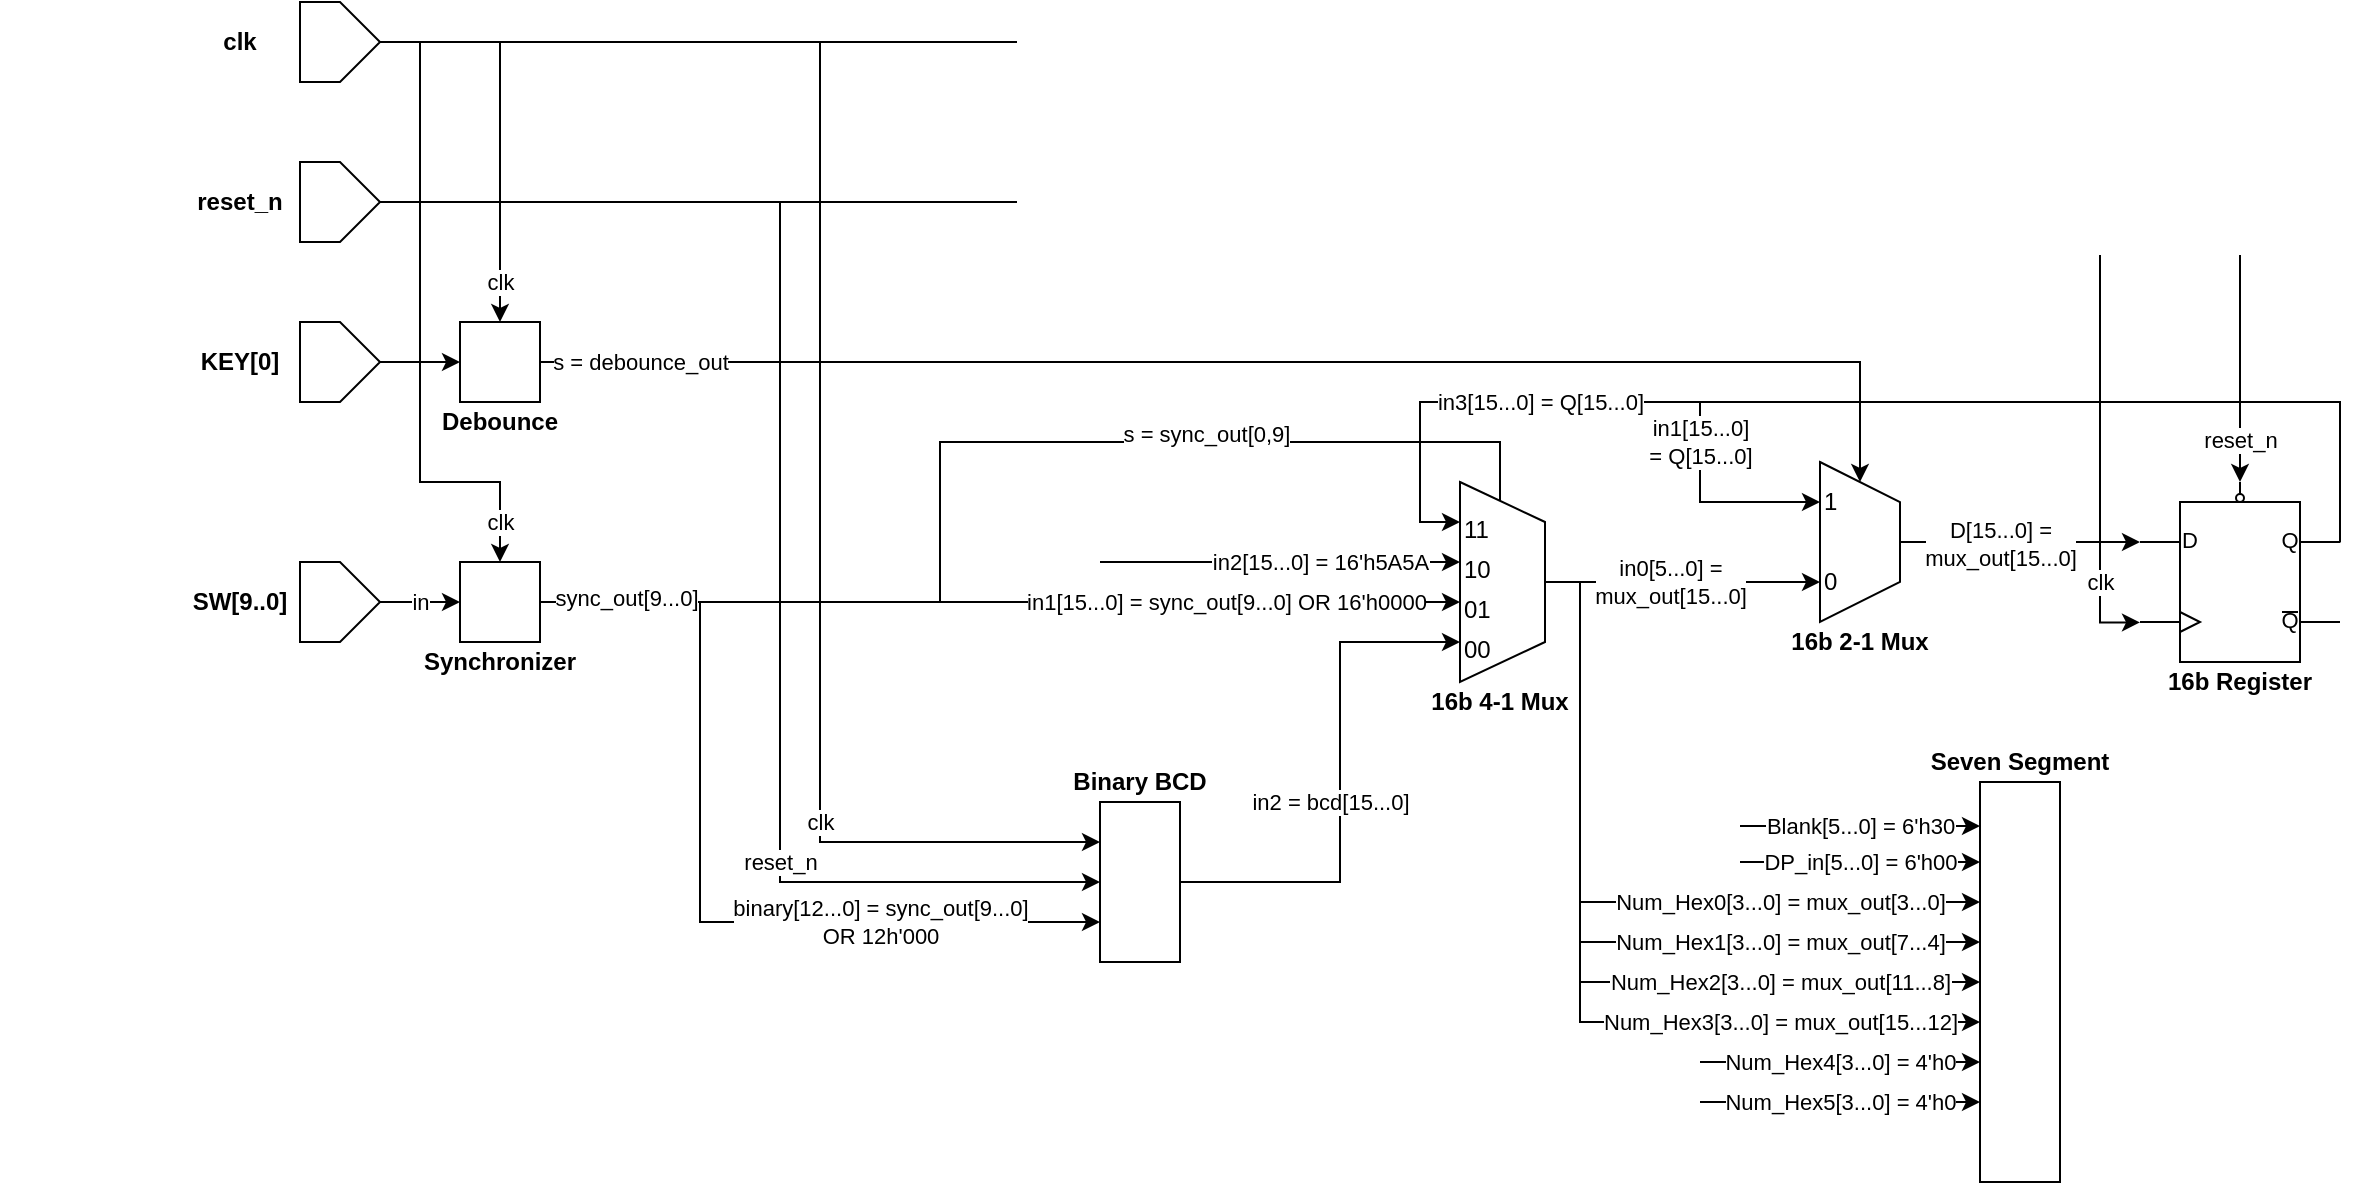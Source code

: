 <mxfile compressed="false" version="13.7.9" type="github">
  <diagram id="uD6p33Z857GaYZzYAN43" name="Page-1">
    <mxGraphModel dx="1168" dy="1277" grid="1" gridSize="10" guides="1" tooltips="1" connect="1" arrows="1" fold="1" page="0" pageScale="1" pageWidth="850" pageHeight="1100" math="0" shadow="0">
      <root>
        <mxCell id="0" />
        <mxCell id="1" parent="0" />
        <mxCell id="gU50jgJ4w8s5qQlBn3Q9-7" value="" style="group" vertex="1" connectable="0" parent="1">
          <mxGeometry x="170" y="320" width="110" height="40" as="geometry" />
        </mxCell>
        <mxCell id="gU50jgJ4w8s5qQlBn3Q9-5" value="" style="shape=offPageConnector;whiteSpace=wrap;html=1;rotation=-90;size=0.5;" vertex="1" parent="gU50jgJ4w8s5qQlBn3Q9-7">
          <mxGeometry x="150" width="40" height="40" as="geometry" />
        </mxCell>
        <mxCell id="gU50jgJ4w8s5qQlBn3Q9-10" value="" style="group" vertex="1" connectable="0" parent="1">
          <mxGeometry x="400" y="180" width="40" height="60" as="geometry" />
        </mxCell>
        <mxCell id="gU50jgJ4w8s5qQlBn3Q9-8" value="" style="rounded=0;whiteSpace=wrap;html=1;" vertex="1" parent="gU50jgJ4w8s5qQlBn3Q9-10">
          <mxGeometry y="20" width="40" height="40" as="geometry" />
        </mxCell>
        <mxCell id="gU50jgJ4w8s5qQlBn3Q9-11" value="" style="group" vertex="1" connectable="0" parent="1">
          <mxGeometry x="400" y="300" width="40" height="60" as="geometry" />
        </mxCell>
        <mxCell id="gU50jgJ4w8s5qQlBn3Q9-12" value="" style="rounded=0;whiteSpace=wrap;html=1;" vertex="1" parent="gU50jgJ4w8s5qQlBn3Q9-11">
          <mxGeometry y="20" width="40" height="40" as="geometry" />
        </mxCell>
        <mxCell id="gU50jgJ4w8s5qQlBn3Q9-17" value="" style="group" vertex="1" connectable="0" parent="1">
          <mxGeometry x="170" y="200" width="110" height="40" as="geometry" />
        </mxCell>
        <mxCell id="gU50jgJ4w8s5qQlBn3Q9-18" value="" style="shape=offPageConnector;whiteSpace=wrap;html=1;rotation=-90;size=0.5;" vertex="1" parent="gU50jgJ4w8s5qQlBn3Q9-17">
          <mxGeometry x="150" width="40" height="40" as="geometry" />
        </mxCell>
        <mxCell id="gU50jgJ4w8s5qQlBn3Q9-26" value="" style="group" vertex="1" connectable="0" parent="gU50jgJ4w8s5qQlBn3Q9-17">
          <mxGeometry y="-80" width="110" height="40" as="geometry" />
        </mxCell>
        <mxCell id="gU50jgJ4w8s5qQlBn3Q9-27" value="" style="shape=offPageConnector;whiteSpace=wrap;html=1;rotation=-90;size=0.5;" vertex="1" parent="gU50jgJ4w8s5qQlBn3Q9-26">
          <mxGeometry x="150" width="40" height="40" as="geometry" />
        </mxCell>
        <mxCell id="gU50jgJ4w8s5qQlBn3Q9-35" value="" style="group" vertex="1" connectable="0" parent="1">
          <mxGeometry x="170" y="40" width="110" height="40" as="geometry" />
        </mxCell>
        <mxCell id="gU50jgJ4w8s5qQlBn3Q9-36" value="" style="shape=offPageConnector;whiteSpace=wrap;html=1;rotation=-90;size=0.5;" vertex="1" parent="gU50jgJ4w8s5qQlBn3Q9-35">
          <mxGeometry x="150" width="40" height="40" as="geometry" />
        </mxCell>
        <mxCell id="gU50jgJ4w8s5qQlBn3Q9-44" style="edgeStyle=orthogonalEdgeStyle;rounded=0;orthogonalLoop=1;jettySize=auto;html=1;exitX=1;exitY=0.5;exitDx=0;exitDy=0;entryX=0;entryY=0.5;entryDx=0;entryDy=0;" edge="1" parent="1" source="gU50jgJ4w8s5qQlBn3Q9-24" target="gU50jgJ4w8s5qQlBn3Q9-85">
          <mxGeometry relative="1" as="geometry">
            <mxPoint x="740" y="360" as="targetPoint" />
            <Array as="points">
              <mxPoint x="840" y="480" />
              <mxPoint x="840" y="360" />
            </Array>
          </mxGeometry>
        </mxCell>
        <mxCell id="gU50jgJ4w8s5qQlBn3Q9-60" value="in2 = bcd[15...0]" style="edgeLabel;html=1;align=center;verticalAlign=middle;resizable=0;points=[];" vertex="1" connectable="0" parent="gU50jgJ4w8s5qQlBn3Q9-44">
          <mxGeometry x="-0.633" y="1" relative="1" as="geometry">
            <mxPoint x="27" y="-39" as="offset" />
          </mxGeometry>
        </mxCell>
        <mxCell id="gU50jgJ4w8s5qQlBn3Q9-24" value="" style="rounded=0;whiteSpace=wrap;html=1;" vertex="1" parent="1">
          <mxGeometry x="720" y="440" width="40" height="80" as="geometry" />
        </mxCell>
        <mxCell id="gU50jgJ4w8s5qQlBn3Q9-25" value="&lt;b&gt;Binary BCD&lt;/b&gt;" style="text;html=1;strokeColor=none;fillColor=none;align=center;verticalAlign=middle;whiteSpace=wrap;rounded=0;" vertex="1" parent="1">
          <mxGeometry x="700" y="420" width="80" height="20" as="geometry" />
        </mxCell>
        <mxCell id="gU50jgJ4w8s5qQlBn3Q9-38" value="in" style="edgeStyle=orthogonalEdgeStyle;rounded=0;orthogonalLoop=1;jettySize=auto;html=1;exitX=0.5;exitY=1;exitDx=0;exitDy=0;entryX=0;entryY=0.5;entryDx=0;entryDy=0;" edge="1" parent="1" source="gU50jgJ4w8s5qQlBn3Q9-5" target="gU50jgJ4w8s5qQlBn3Q9-12">
          <mxGeometry relative="1" as="geometry" />
        </mxCell>
        <mxCell id="gU50jgJ4w8s5qQlBn3Q9-39" style="edgeStyle=orthogonalEdgeStyle;rounded=0;orthogonalLoop=1;jettySize=auto;html=1;exitX=0.5;exitY=1;exitDx=0;exitDy=0;entryX=0;entryY=0.5;entryDx=0;entryDy=0;" edge="1" parent="1" source="gU50jgJ4w8s5qQlBn3Q9-18" target="gU50jgJ4w8s5qQlBn3Q9-8">
          <mxGeometry relative="1" as="geometry" />
        </mxCell>
        <mxCell id="gU50jgJ4w8s5qQlBn3Q9-40" style="edgeStyle=orthogonalEdgeStyle;rounded=0;orthogonalLoop=1;jettySize=auto;html=1;exitX=1;exitY=0.5;exitDx=0;exitDy=0;entryX=0;entryY=0.75;entryDx=0;entryDy=0;" edge="1" parent="1" source="gU50jgJ4w8s5qQlBn3Q9-12" target="gU50jgJ4w8s5qQlBn3Q9-24">
          <mxGeometry relative="1" as="geometry">
            <mxPoint x="300" y="490" as="targetPoint" />
            <Array as="points">
              <mxPoint x="520" y="340" />
              <mxPoint x="520" y="500" />
            </Array>
          </mxGeometry>
        </mxCell>
        <mxCell id="gU50jgJ4w8s5qQlBn3Q9-72" value="&lt;div&gt;binary[12...0] = sync_out[9...0]&lt;/div&gt;&lt;div&gt;OR 12h&#39;000&lt;br&gt;&lt;/div&gt;" style="edgeLabel;html=1;align=center;verticalAlign=middle;resizable=0;points=[];" vertex="1" connectable="0" parent="gU50jgJ4w8s5qQlBn3Q9-40">
          <mxGeometry x="0.871" y="-2" relative="1" as="geometry">
            <mxPoint x="-82" y="-2" as="offset" />
          </mxGeometry>
        </mxCell>
        <mxCell id="gU50jgJ4w8s5qQlBn3Q9-41" style="edgeStyle=orthogonalEdgeStyle;rounded=0;orthogonalLoop=1;jettySize=auto;html=1;exitX=0.5;exitY=1;exitDx=0;exitDy=0;entryX=0;entryY=0.5;entryDx=0;entryDy=0;" edge="1" parent="1" source="gU50jgJ4w8s5qQlBn3Q9-27" target="gU50jgJ4w8s5qQlBn3Q9-24">
          <mxGeometry relative="1" as="geometry">
            <mxPoint x="430" y="460" as="targetPoint" />
            <Array as="points">
              <mxPoint x="560" y="140" />
              <mxPoint x="560" y="480" />
            </Array>
          </mxGeometry>
        </mxCell>
        <mxCell id="gU50jgJ4w8s5qQlBn3Q9-73" value="reset_n" style="edgeLabel;html=1;align=center;verticalAlign=middle;resizable=0;points=[];" vertex="1" connectable="0" parent="gU50jgJ4w8s5qQlBn3Q9-41">
          <mxGeometry x="0.85" y="2" relative="1" as="geometry">
            <mxPoint x="-107.5" y="-8" as="offset" />
          </mxGeometry>
        </mxCell>
        <mxCell id="gU50jgJ4w8s5qQlBn3Q9-42" style="edgeStyle=orthogonalEdgeStyle;rounded=0;orthogonalLoop=1;jettySize=auto;html=1;exitX=0.5;exitY=1;exitDx=0;exitDy=0;entryX=0;entryY=0.25;entryDx=0;entryDy=0;" edge="1" parent="1" source="gU50jgJ4w8s5qQlBn3Q9-36" target="gU50jgJ4w8s5qQlBn3Q9-24">
          <mxGeometry relative="1" as="geometry">
            <Array as="points">
              <mxPoint x="580" y="60" />
              <mxPoint x="580" y="460" />
            </Array>
          </mxGeometry>
        </mxCell>
        <mxCell id="gU50jgJ4w8s5qQlBn3Q9-74" value="clk" style="edgeLabel;html=1;align=center;verticalAlign=middle;resizable=0;points=[];" vertex="1" connectable="0" parent="gU50jgJ4w8s5qQlBn3Q9-42">
          <mxGeometry x="0.87" y="1" relative="1" as="geometry">
            <mxPoint x="-90.83" y="-9" as="offset" />
          </mxGeometry>
        </mxCell>
        <mxCell id="gU50jgJ4w8s5qQlBn3Q9-46" style="edgeStyle=orthogonalEdgeStyle;rounded=0;orthogonalLoop=1;jettySize=auto;html=1;exitX=1;exitY=0.5;exitDx=0;exitDy=0;entryX=0;entryY=0.5;entryDx=0;entryDy=0;" edge="1" parent="1" source="gU50jgJ4w8s5qQlBn3Q9-12" target="gU50jgJ4w8s5qQlBn3Q9-84">
          <mxGeometry relative="1" as="geometry">
            <mxPoint x="740" y="340" as="targetPoint" />
          </mxGeometry>
        </mxCell>
        <mxCell id="gU50jgJ4w8s5qQlBn3Q9-51" value="&lt;div&gt;in1[15...0] = sync_out[9...0] OR 16&#39;h0000&lt;br&gt;&lt;/div&gt;" style="edgeLabel;html=1;align=center;verticalAlign=middle;resizable=0;points=[];" vertex="1" connectable="0" parent="gU50jgJ4w8s5qQlBn3Q9-46">
          <mxGeometry x="0.408" relative="1" as="geometry">
            <mxPoint x="19.05" as="offset" />
          </mxGeometry>
        </mxCell>
        <mxCell id="gU50jgJ4w8s5qQlBn3Q9-48" style="edgeStyle=orthogonalEdgeStyle;rounded=0;orthogonalLoop=1;jettySize=auto;html=1;exitX=1;exitY=0.5;exitDx=0;exitDy=0;entryX=0;entryY=0.5;entryDx=0;entryDy=0;" edge="1" parent="1" source="gU50jgJ4w8s5qQlBn3Q9-12" target="gU50jgJ4w8s5qQlBn3Q9-43">
          <mxGeometry relative="1" as="geometry">
            <Array as="points">
              <mxPoint x="640" y="340" />
              <mxPoint x="640" y="260" />
              <mxPoint x="920" y="260" />
              <mxPoint x="920" y="290" />
            </Array>
          </mxGeometry>
        </mxCell>
        <mxCell id="gU50jgJ4w8s5qQlBn3Q9-50" value="s = sync_out[0,9]" style="edgeLabel;html=1;align=center;verticalAlign=middle;resizable=0;points=[];" vertex="1" connectable="0" parent="gU50jgJ4w8s5qQlBn3Q9-48">
          <mxGeometry x="0.193" relative="1" as="geometry">
            <mxPoint x="60" y="-4" as="offset" />
          </mxGeometry>
        </mxCell>
        <mxCell id="gU50jgJ4w8s5qQlBn3Q9-54" value="sync_out[9...0]" style="edgeLabel;html=1;align=center;verticalAlign=middle;resizable=0;points=[];" vertex="1" connectable="0" parent="gU50jgJ4w8s5qQlBn3Q9-48">
          <mxGeometry x="-0.959" y="2" relative="1" as="geometry">
            <mxPoint x="31" as="offset" />
          </mxGeometry>
        </mxCell>
        <mxCell id="gU50jgJ4w8s5qQlBn3Q9-53" value="" style="group" vertex="1" connectable="0" parent="1">
          <mxGeometry x="880" y="300" width="120" height="100" as="geometry" />
        </mxCell>
        <mxCell id="gU50jgJ4w8s5qQlBn3Q9-43" value="" style="shape=trapezoid;perimeter=trapezoidPerimeter;whiteSpace=wrap;html=1;fixedSize=1;rotation=90;" vertex="1" parent="gU50jgJ4w8s5qQlBn3Q9-53">
          <mxGeometry x="-8.75" y="8.75" width="100" height="42.5" as="geometry" />
        </mxCell>
        <mxCell id="gU50jgJ4w8s5qQlBn3Q9-49" value="&lt;b&gt;16b 4-1 Mux&lt;/b&gt;" style="text;html=1;strokeColor=none;fillColor=none;align=center;verticalAlign=middle;whiteSpace=wrap;rounded=0;" vertex="1" parent="gU50jgJ4w8s5qQlBn3Q9-53">
          <mxGeometry y="80" width="80" height="20" as="geometry" />
        </mxCell>
        <mxCell id="gU50jgJ4w8s5qQlBn3Q9-84" value="01" style="text;whiteSpace=wrap;html=1;align=left;" vertex="1" parent="gU50jgJ4w8s5qQlBn3Q9-53">
          <mxGeometry x="20" y="30" width="40" height="20" as="geometry" />
        </mxCell>
        <mxCell id="gU50jgJ4w8s5qQlBn3Q9-85" value="00" style="text;whiteSpace=wrap;html=1;align=left;" vertex="1" parent="gU50jgJ4w8s5qQlBn3Q9-53">
          <mxGeometry x="20" y="50" width="40" height="20" as="geometry" />
        </mxCell>
        <mxCell id="gU50jgJ4w8s5qQlBn3Q9-86" value="10" style="text;whiteSpace=wrap;html=1;align=left;" vertex="1" parent="gU50jgJ4w8s5qQlBn3Q9-53">
          <mxGeometry x="20" y="10" width="40" height="20" as="geometry" />
        </mxCell>
        <mxCell id="gU50jgJ4w8s5qQlBn3Q9-87" value="11" style="text;whiteSpace=wrap;html=1;align=left;" vertex="1" parent="gU50jgJ4w8s5qQlBn3Q9-53">
          <mxGeometry x="20" y="-10" width="40" height="20" as="geometry" />
        </mxCell>
        <mxCell id="gU50jgJ4w8s5qQlBn3Q9-71" value="" style="group" vertex="1" connectable="0" parent="1">
          <mxGeometry x="960" y="350" width="270" height="280" as="geometry" />
        </mxCell>
        <mxCell id="gU50jgJ4w8s5qQlBn3Q9-58" value="" style="group" vertex="1" connectable="0" parent="gU50jgJ4w8s5qQlBn3Q9-71">
          <mxGeometry x="170" y="60" width="100" height="220" as="geometry" />
        </mxCell>
        <mxCell id="gU50jgJ4w8s5qQlBn3Q9-55" value="" style="rounded=0;whiteSpace=wrap;html=1;" vertex="1" parent="gU50jgJ4w8s5qQlBn3Q9-58">
          <mxGeometry x="30" y="20" width="40" height="200" as="geometry" />
        </mxCell>
        <mxCell id="gU50jgJ4w8s5qQlBn3Q9-57" value="&lt;b&gt;Seven Segment&lt;/b&gt;" style="text;html=1;strokeColor=none;fillColor=none;align=center;verticalAlign=middle;whiteSpace=wrap;rounded=0;" vertex="1" parent="gU50jgJ4w8s5qQlBn3Q9-58">
          <mxGeometry width="100" height="20" as="geometry" />
        </mxCell>
        <mxCell id="gU50jgJ4w8s5qQlBn3Q9-69" value="&lt;div&gt;Num_Hex4[3...0] = 4&#39;h0&lt;br&gt;&lt;/div&gt;" style="endArrow=classic;html=1;" edge="1" parent="gU50jgJ4w8s5qQlBn3Q9-58">
          <mxGeometry width="50" height="50" relative="1" as="geometry">
            <mxPoint x="-110" y="160" as="sourcePoint" />
            <mxPoint x="30" y="160" as="targetPoint" />
            <mxPoint as="offset" />
          </mxGeometry>
        </mxCell>
        <mxCell id="gU50jgJ4w8s5qQlBn3Q9-59" value="Blank[5...0] = 6&#39;h30" style="endArrow=classic;html=1;" edge="1" parent="gU50jgJ4w8s5qQlBn3Q9-71">
          <mxGeometry width="50" height="50" relative="1" as="geometry">
            <mxPoint x="80" y="102" as="sourcePoint" />
            <mxPoint x="200" y="102" as="targetPoint" />
          </mxGeometry>
        </mxCell>
        <mxCell id="gU50jgJ4w8s5qQlBn3Q9-61" value="DP_in[5...0] = 6&#39;h00" style="endArrow=classic;html=1;" edge="1" parent="gU50jgJ4w8s5qQlBn3Q9-71">
          <mxGeometry width="50" height="50" relative="1" as="geometry">
            <mxPoint x="80" y="120" as="sourcePoint" />
            <mxPoint x="200" y="120" as="targetPoint" />
          </mxGeometry>
        </mxCell>
        <mxCell id="gU50jgJ4w8s5qQlBn3Q9-63" style="edgeStyle=orthogonalEdgeStyle;rounded=0;orthogonalLoop=1;jettySize=auto;html=1;entryX=0;entryY=0.3;entryDx=0;entryDy=0;entryPerimeter=0;" edge="1" parent="gU50jgJ4w8s5qQlBn3Q9-71" target="gU50jgJ4w8s5qQlBn3Q9-55">
          <mxGeometry relative="1" as="geometry">
            <mxPoint x="140" y="140" as="targetPoint" />
            <mxPoint y="-20" as="sourcePoint" />
            <Array as="points">
              <mxPoint />
              <mxPoint y="140" />
            </Array>
          </mxGeometry>
        </mxCell>
        <mxCell id="gU50jgJ4w8s5qQlBn3Q9-64" value="&lt;div&gt;Num_Hex0[3...0] = mux_out[3...0]&lt;/div&gt;" style="edgeLabel;html=1;align=center;verticalAlign=middle;resizable=0;points=[];" vertex="1" connectable="0" parent="gU50jgJ4w8s5qQlBn3Q9-63">
          <mxGeometry x="0.287" y="4" relative="1" as="geometry">
            <mxPoint x="28" y="4" as="offset" />
          </mxGeometry>
        </mxCell>
        <mxCell id="gU50jgJ4w8s5qQlBn3Q9-65" value="&lt;div&gt;Num_Hex1[3...0] = mux_out[7...4]&lt;/div&gt;" style="edgeStyle=orthogonalEdgeStyle;rounded=0;orthogonalLoop=1;jettySize=auto;html=1;entryX=0;entryY=0.4;entryDx=0;entryDy=0;entryPerimeter=0;" edge="1" parent="gU50jgJ4w8s5qQlBn3Q9-71" target="gU50jgJ4w8s5qQlBn3Q9-55">
          <mxGeometry x="0.474" relative="1" as="geometry">
            <mxPoint y="-20" as="sourcePoint" />
            <Array as="points">
              <mxPoint />
              <mxPoint y="160" />
            </Array>
            <mxPoint as="offset" />
          </mxGeometry>
        </mxCell>
        <mxCell id="gU50jgJ4w8s5qQlBn3Q9-66" value="&lt;div&gt;Num_Hex2[3...0] = mux_out[11...8]&lt;/div&gt;" style="edgeStyle=orthogonalEdgeStyle;rounded=0;orthogonalLoop=1;jettySize=auto;html=1;entryX=0;entryY=0.5;entryDx=0;entryDy=0;" edge="1" parent="gU50jgJ4w8s5qQlBn3Q9-71" target="gU50jgJ4w8s5qQlBn3Q9-55">
          <mxGeometry x="0.5" relative="1" as="geometry">
            <mxPoint y="-20" as="sourcePoint" />
            <Array as="points">
              <mxPoint />
              <mxPoint y="180" />
            </Array>
            <mxPoint as="offset" />
          </mxGeometry>
        </mxCell>
        <mxCell id="gU50jgJ4w8s5qQlBn3Q9-67" value="&lt;div&gt;Num_Hex3[3...0] = mux_out[15...12]&lt;/div&gt;" style="edgeStyle=orthogonalEdgeStyle;rounded=0;orthogonalLoop=1;jettySize=auto;html=1;entryX=0;entryY=0.6;entryDx=0;entryDy=0;entryPerimeter=0;" edge="1" parent="gU50jgJ4w8s5qQlBn3Q9-71" target="gU50jgJ4w8s5qQlBn3Q9-55">
          <mxGeometry x="0.524" relative="1" as="geometry">
            <mxPoint y="-20" as="sourcePoint" />
            <mxPoint x="160" y="200" as="targetPoint" />
            <Array as="points">
              <mxPoint />
              <mxPoint y="200" />
            </Array>
            <mxPoint as="offset" />
          </mxGeometry>
        </mxCell>
        <mxCell id="gU50jgJ4w8s5qQlBn3Q9-70" value="&lt;div&gt;Num_Hex5[3...0] = 4&#39;h0&lt;br&gt;&lt;/div&gt;" style="endArrow=classic;html=1;" edge="1" parent="gU50jgJ4w8s5qQlBn3Q9-71">
          <mxGeometry width="50" height="50" relative="1" as="geometry">
            <mxPoint x="60" y="240" as="sourcePoint" />
            <mxPoint x="200" y="240" as="targetPoint" />
            <mxPoint as="offset" />
          </mxGeometry>
        </mxCell>
        <mxCell id="gU50jgJ4w8s5qQlBn3Q9-6" value="&lt;b&gt;SW[9..0]&lt;/b&gt;" style="text;html=1;strokeColor=none;fillColor=none;align=center;verticalAlign=middle;whiteSpace=wrap;rounded=0;" vertex="1" parent="1">
          <mxGeometry x="260" y="330" width="60" height="20" as="geometry" />
        </mxCell>
        <mxCell id="gU50jgJ4w8s5qQlBn3Q9-19" value="&lt;b&gt;KEY[0]&lt;/b&gt;" style="text;html=1;strokeColor=none;fillColor=none;align=center;verticalAlign=middle;whiteSpace=wrap;rounded=0;" vertex="1" parent="1">
          <mxGeometry x="260" y="210" width="60" height="20" as="geometry" />
        </mxCell>
        <mxCell id="gU50jgJ4w8s5qQlBn3Q9-28" value="&lt;b&gt;reset_n&lt;/b&gt;" style="text;html=1;strokeColor=none;fillColor=none;align=center;verticalAlign=middle;whiteSpace=wrap;rounded=0;" vertex="1" parent="1">
          <mxGeometry x="260" y="130" width="60" height="20" as="geometry" />
        </mxCell>
        <mxCell id="gU50jgJ4w8s5qQlBn3Q9-37" value="&lt;b&gt;clk&lt;/b&gt;" style="text;html=1;strokeColor=none;fillColor=none;align=center;verticalAlign=middle;whiteSpace=wrap;rounded=0;" vertex="1" parent="1">
          <mxGeometry x="260" y="50" width="60" height="20" as="geometry" />
        </mxCell>
        <mxCell id="gU50jgJ4w8s5qQlBn3Q9-94" style="edgeStyle=orthogonalEdgeStyle;rounded=0;orthogonalLoop=1;jettySize=auto;html=1;exitX=1;exitY=0.335;exitDx=0;exitDy=0;exitPerimeter=0;entryX=0.25;entryY=1;entryDx=0;entryDy=0;" edge="1" parent="1" source="gU50jgJ4w8s5qQlBn3Q9-78" target="gU50jgJ4w8s5qQlBn3Q9-80">
          <mxGeometry relative="1" as="geometry">
            <Array as="points">
              <mxPoint x="1340" y="240" />
              <mxPoint x="1020" y="240" />
              <mxPoint x="1020" y="290" />
            </Array>
          </mxGeometry>
        </mxCell>
        <mxCell id="gU50jgJ4w8s5qQlBn3Q9-97" value="&lt;div&gt;in1[15...0] &lt;br&gt;&lt;/div&gt;&lt;div&gt;= Q[15...0]&lt;/div&gt;" style="edgeLabel;html=1;align=center;verticalAlign=middle;resizable=0;points=[];" vertex="1" connectable="0" parent="gU50jgJ4w8s5qQlBn3Q9-94">
          <mxGeometry x="0.712" y="-1" relative="1" as="geometry">
            <mxPoint x="1" y="-17.85" as="offset" />
          </mxGeometry>
        </mxCell>
        <mxCell id="gU50jgJ4w8s5qQlBn3Q9-95" style="edgeStyle=orthogonalEdgeStyle;rounded=0;orthogonalLoop=1;jettySize=auto;html=1;exitX=1;exitY=0.335;exitDx=0;exitDy=0;exitPerimeter=0;entryX=0;entryY=0.5;entryDx=0;entryDy=0;" edge="1" parent="1" source="gU50jgJ4w8s5qQlBn3Q9-78" target="gU50jgJ4w8s5qQlBn3Q9-87">
          <mxGeometry relative="1" as="geometry">
            <Array as="points">
              <mxPoint x="1340" y="240" />
              <mxPoint x="880" y="240" />
              <mxPoint x="880" y="300" />
            </Array>
          </mxGeometry>
        </mxCell>
        <mxCell id="gU50jgJ4w8s5qQlBn3Q9-98" value="&lt;div&gt;in3[15...0] = Q[15...0]&lt;/div&gt;" style="edgeLabel;html=1;align=center;verticalAlign=middle;resizable=0;points=[];" vertex="1" connectable="0" parent="gU50jgJ4w8s5qQlBn3Q9-95">
          <mxGeometry x="0.779" y="1" relative="1" as="geometry">
            <mxPoint x="59" y="-12.85" as="offset" />
          </mxGeometry>
        </mxCell>
        <mxCell id="gU50jgJ4w8s5qQlBn3Q9-78" value="" style="verticalLabelPosition=bottom;shadow=0;dashed=0;align=center;html=1;verticalAlign=top;shape=mxgraph.electrical.logic_gates.d_type_flip-flop_with_clear;" vertex="1" parent="1">
          <mxGeometry x="1240" y="280" width="100" height="90" as="geometry" />
        </mxCell>
        <mxCell id="gU50jgJ4w8s5qQlBn3Q9-79" value="" style="group" vertex="1" connectable="0" parent="1">
          <mxGeometry x="1060" y="270" width="80" height="100" as="geometry" />
        </mxCell>
        <mxCell id="gU50jgJ4w8s5qQlBn3Q9-80" value="" style="shape=trapezoid;perimeter=trapezoidPerimeter;whiteSpace=wrap;html=1;fixedSize=1;rotation=90;" vertex="1" parent="gU50jgJ4w8s5qQlBn3Q9-79">
          <mxGeometry y="20" width="80" height="40" as="geometry" />
        </mxCell>
        <mxCell id="gU50jgJ4w8s5qQlBn3Q9-81" value="&lt;b&gt;16b 2-1 Mux&lt;/b&gt;" style="text;html=1;strokeColor=none;fillColor=none;align=center;verticalAlign=middle;whiteSpace=wrap;rounded=0;" vertex="1" parent="gU50jgJ4w8s5qQlBn3Q9-79">
          <mxGeometry y="80" width="80" height="20" as="geometry" />
        </mxCell>
        <mxCell id="gU50jgJ4w8s5qQlBn3Q9-105" value="&lt;div align=&quot;left&quot;&gt;1&lt;/div&gt;" style="text;html=1;strokeColor=none;fillColor=none;align=left;verticalAlign=middle;whiteSpace=wrap;rounded=0;" vertex="1" parent="gU50jgJ4w8s5qQlBn3Q9-79">
          <mxGeometry x="20" y="10" width="40" height="20" as="geometry" />
        </mxCell>
        <mxCell id="gU50jgJ4w8s5qQlBn3Q9-106" value="0" style="text;html=1;strokeColor=none;fillColor=none;align=left;verticalAlign=middle;whiteSpace=wrap;rounded=0;" vertex="1" parent="gU50jgJ4w8s5qQlBn3Q9-79">
          <mxGeometry x="20" y="50" width="40" height="20" as="geometry" />
        </mxCell>
        <mxCell id="gU50jgJ4w8s5qQlBn3Q9-88" value="" style="endArrow=classic;html=1;entryX=0;entryY=0.5;entryDx=0;entryDy=0;" edge="1" parent="1" target="gU50jgJ4w8s5qQlBn3Q9-86">
          <mxGeometry width="50" height="50" relative="1" as="geometry">
            <mxPoint x="720" y="320" as="sourcePoint" />
            <mxPoint x="860" y="260" as="targetPoint" />
          </mxGeometry>
        </mxCell>
        <mxCell id="gU50jgJ4w8s5qQlBn3Q9-89" value="in2[15...0] = 16&#39;h5A5A" style="edgeLabel;html=1;align=center;verticalAlign=middle;resizable=0;points=[];" vertex="1" connectable="0" parent="gU50jgJ4w8s5qQlBn3Q9-88">
          <mxGeometry x="-0.464" y="2" relative="1" as="geometry">
            <mxPoint x="61.9" y="2" as="offset" />
          </mxGeometry>
        </mxCell>
        <mxCell id="gU50jgJ4w8s5qQlBn3Q9-91" style="edgeStyle=orthogonalEdgeStyle;rounded=0;orthogonalLoop=1;jettySize=auto;html=1;exitX=0.5;exitY=0;exitDx=0;exitDy=0;entryX=0.75;entryY=1;entryDx=0;entryDy=0;" edge="1" parent="1" source="gU50jgJ4w8s5qQlBn3Q9-43" target="gU50jgJ4w8s5qQlBn3Q9-80">
          <mxGeometry relative="1" as="geometry" />
        </mxCell>
        <mxCell id="gU50jgJ4w8s5qQlBn3Q9-96" value="&lt;div&gt;in0[5...0] =&lt;/div&gt;&lt;div&gt;mux_out[15...0]&lt;/div&gt;" style="edgeLabel;html=1;align=center;verticalAlign=middle;resizable=0;points=[];" vertex="1" connectable="0" parent="gU50jgJ4w8s5qQlBn3Q9-91">
          <mxGeometry x="-0.279" y="-2" relative="1" as="geometry">
            <mxPoint x="12.5" y="-2" as="offset" />
          </mxGeometry>
        </mxCell>
        <mxCell id="gU50jgJ4w8s5qQlBn3Q9-92" style="edgeStyle=orthogonalEdgeStyle;rounded=0;orthogonalLoop=1;jettySize=auto;html=1;exitX=0.5;exitY=0;exitDx=0;exitDy=0;" edge="1" parent="1" source="gU50jgJ4w8s5qQlBn3Q9-80">
          <mxGeometry relative="1" as="geometry">
            <mxPoint x="1240" y="310" as="targetPoint" />
          </mxGeometry>
        </mxCell>
        <mxCell id="gU50jgJ4w8s5qQlBn3Q9-99" value="&lt;div&gt;D[15...0] = &lt;br&gt;&lt;/div&gt;&lt;div&gt;mux_out[15...0]&lt;/div&gt;" style="edgeLabel;html=1;align=center;verticalAlign=middle;resizable=0;points=[];" vertex="1" connectable="0" parent="gU50jgJ4w8s5qQlBn3Q9-92">
          <mxGeometry x="0.256" relative="1" as="geometry">
            <mxPoint x="-25.0" as="offset" />
          </mxGeometry>
        </mxCell>
        <mxCell id="gU50jgJ4w8s5qQlBn3Q9-100" style="edgeStyle=orthogonalEdgeStyle;rounded=0;orthogonalLoop=1;jettySize=auto;html=1;exitX=1;exitY=0.5;exitDx=0;exitDy=0;entryX=0;entryY=0.5;entryDx=0;entryDy=0;" edge="1" parent="1" source="gU50jgJ4w8s5qQlBn3Q9-8" target="gU50jgJ4w8s5qQlBn3Q9-80">
          <mxGeometry relative="1" as="geometry">
            <mxPoint x="1150" y="340" as="targetPoint" />
            <Array as="points">
              <mxPoint x="1100" y="220" />
            </Array>
          </mxGeometry>
        </mxCell>
        <mxCell id="gU50jgJ4w8s5qQlBn3Q9-113" value="s = debounce_out" style="edgeLabel;html=1;align=center;verticalAlign=middle;resizable=0;points=[];" vertex="1" connectable="0" parent="gU50jgJ4w8s5qQlBn3Q9-100">
          <mxGeometry x="-0.863" relative="1" as="geometry">
            <mxPoint as="offset" />
          </mxGeometry>
        </mxCell>
        <mxCell id="gU50jgJ4w8s5qQlBn3Q9-101" style="edgeStyle=orthogonalEdgeStyle;rounded=0;orthogonalLoop=1;jettySize=auto;html=1;exitX=0.5;exitY=1;exitDx=0;exitDy=0;entryX=0;entryY=0.78;entryDx=0;entryDy=0;entryPerimeter=0;" edge="1" parent="1" source="gU50jgJ4w8s5qQlBn3Q9-36" target="gU50jgJ4w8s5qQlBn3Q9-78">
          <mxGeometry relative="1" as="geometry">
            <Array as="points">
              <mxPoint x="1220" y="60" />
              <mxPoint x="1220" y="350" />
            </Array>
          </mxGeometry>
        </mxCell>
        <mxCell id="gU50jgJ4w8s5qQlBn3Q9-104" value="clk" style="edgeLabel;html=1;align=center;verticalAlign=middle;resizable=0;points=[];" vertex="1" connectable="0" parent="gU50jgJ4w8s5qQlBn3Q9-101">
          <mxGeometry x="0.854" y="3" relative="1" as="geometry">
            <mxPoint x="-3" y="45" as="offset" />
          </mxGeometry>
        </mxCell>
        <mxCell id="gU50jgJ4w8s5qQlBn3Q9-102" style="edgeStyle=orthogonalEdgeStyle;rounded=0;orthogonalLoop=1;jettySize=auto;html=1;exitX=0.5;exitY=1;exitDx=0;exitDy=0;entryX=0.5;entryY=0;entryDx=0;entryDy=0;entryPerimeter=0;" edge="1" parent="1" source="gU50jgJ4w8s5qQlBn3Q9-27" target="gU50jgJ4w8s5qQlBn3Q9-78">
          <mxGeometry relative="1" as="geometry" />
        </mxCell>
        <mxCell id="gU50jgJ4w8s5qQlBn3Q9-103" value="reset_n" style="edgeLabel;html=1;align=center;verticalAlign=middle;resizable=0;points=[];" vertex="1" connectable="0" parent="gU50jgJ4w8s5qQlBn3Q9-102">
          <mxGeometry x="0.961" y="5" relative="1" as="geometry">
            <mxPoint x="-5" as="offset" />
          </mxGeometry>
        </mxCell>
        <mxCell id="gU50jgJ4w8s5qQlBn3Q9-107" value="&lt;b&gt;16b Register&lt;br&gt;&lt;/b&gt;" style="text;html=1;strokeColor=none;fillColor=none;align=center;verticalAlign=middle;whiteSpace=wrap;rounded=0;" vertex="1" parent="1">
          <mxGeometry x="1250" y="370" width="80" height="20" as="geometry" />
        </mxCell>
        <mxCell id="gU50jgJ4w8s5qQlBn3Q9-13" value="&lt;b&gt;Synchronizer&lt;/b&gt;" style="text;html=1;strokeColor=none;fillColor=none;align=center;verticalAlign=middle;whiteSpace=wrap;rounded=0;" vertex="1" parent="1">
          <mxGeometry x="400" y="360" width="40" height="20" as="geometry" />
        </mxCell>
        <mxCell id="gU50jgJ4w8s5qQlBn3Q9-9" value="&lt;b&gt;Debounce&lt;/b&gt;" style="text;html=1;strokeColor=none;fillColor=none;align=center;verticalAlign=middle;whiteSpace=wrap;rounded=0;" vertex="1" parent="1">
          <mxGeometry x="400" y="240" width="40" height="20" as="geometry" />
        </mxCell>
        <mxCell id="gU50jgJ4w8s5qQlBn3Q9-109" style="edgeStyle=orthogonalEdgeStyle;rounded=0;orthogonalLoop=1;jettySize=auto;html=1;exitX=0.5;exitY=1;exitDx=0;exitDy=0;entryX=0.5;entryY=0;entryDx=0;entryDy=0;" edge="1" parent="1" source="gU50jgJ4w8s5qQlBn3Q9-36" target="gU50jgJ4w8s5qQlBn3Q9-8">
          <mxGeometry relative="1" as="geometry" />
        </mxCell>
        <mxCell id="gU50jgJ4w8s5qQlBn3Q9-112" value="clk" style="edgeLabel;html=1;align=center;verticalAlign=middle;resizable=0;points=[];" vertex="1" connectable="0" parent="gU50jgJ4w8s5qQlBn3Q9-109">
          <mxGeometry x="0.741" relative="1" as="geometry">
            <mxPoint x="-0.01" y="6.24" as="offset" />
          </mxGeometry>
        </mxCell>
        <mxCell id="gU50jgJ4w8s5qQlBn3Q9-110" style="edgeStyle=orthogonalEdgeStyle;rounded=0;orthogonalLoop=1;jettySize=auto;html=1;exitX=0.5;exitY=1;exitDx=0;exitDy=0;entryX=0.5;entryY=0;entryDx=0;entryDy=0;" edge="1" parent="1" source="gU50jgJ4w8s5qQlBn3Q9-36" target="gU50jgJ4w8s5qQlBn3Q9-12">
          <mxGeometry relative="1" as="geometry">
            <Array as="points">
              <mxPoint x="380" y="60" />
              <mxPoint x="380" y="280" />
              <mxPoint x="420" y="280" />
            </Array>
          </mxGeometry>
        </mxCell>
        <mxCell id="gU50jgJ4w8s5qQlBn3Q9-111" value="clk" style="edgeLabel;html=1;align=center;verticalAlign=middle;resizable=0;points=[];" vertex="1" connectable="0" parent="gU50jgJ4w8s5qQlBn3Q9-110">
          <mxGeometry x="0.816" y="-1" relative="1" as="geometry">
            <mxPoint x="0.97" y="9.69" as="offset" />
          </mxGeometry>
        </mxCell>
      </root>
    </mxGraphModel>
  </diagram>
</mxfile>
